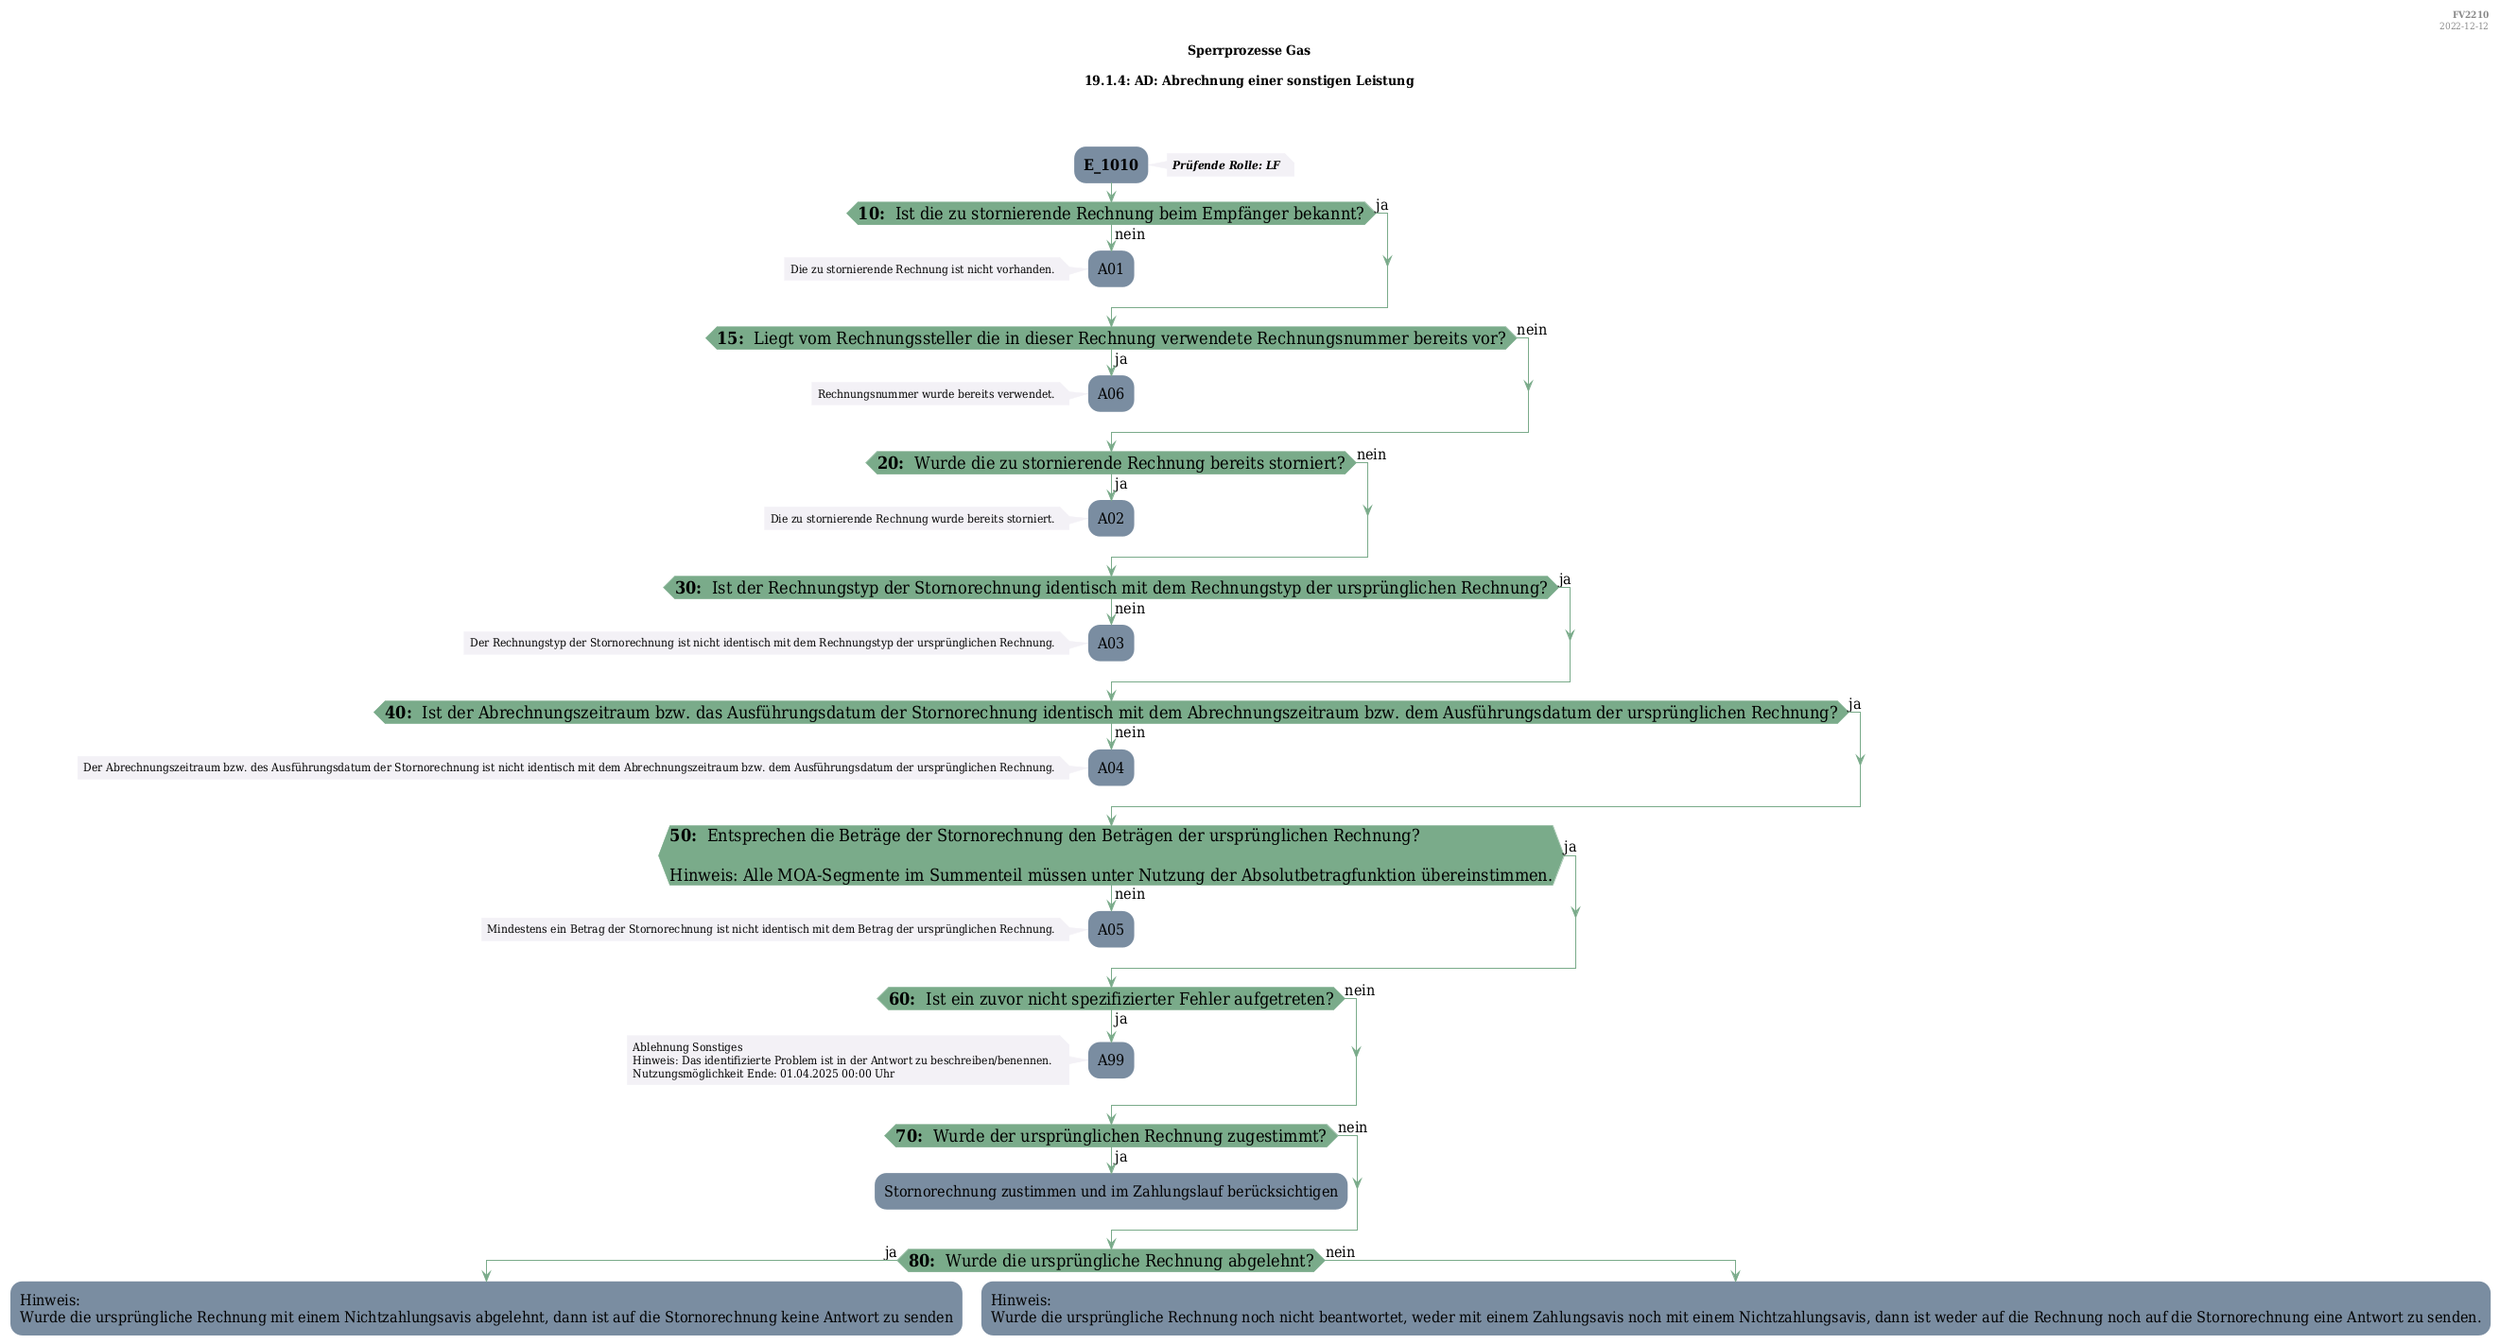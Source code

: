 @startuml
skinparam Shadowing false
skinparam NoteBorderColor #f3f1f6
skinparam NoteBackgroundColor #f3f1f6
skinparam NoteFontSize 12
skinparam ActivityBorderColor none
skinparam ActivityBackgroundColor #7a8da1
skinparam ActivityFontSize 16
skinparam ArrowColor #7aab8a
skinparam ArrowFontSize 16
skinparam ActivityDiamondBackgroundColor #7aab8a
skinparam ActivityDiamondBorderColor #7aab8a
skinparam ActivityDiamondFontSize 18
skinparam defaultFontName DejaVu Serif Condensed
skinparam ActivityEndColor #669580

header
<b>FV2210
2022-12-12
endheader

title
Sperrprozesse Gas

19.1.4: AD: Abrechnung einer sonstigen Leistung



end title
:<b>E_1010</b>;
note right
<b><i>Prüfende Rolle: LF
end note

if (<b>10: </b> Ist die zu stornierende Rechnung beim Empfänger bekannt?) then (ja)
else (nein)
    :A01;
    note left
        Die zu stornierende Rechnung ist nicht vorhanden.
    endnote
    kill;
endif
if (<b>15: </b> Liegt vom Rechnungssteller die in dieser Rechnung verwendete Rechnungsnummer bereits vor?) then (ja)
    :A06;
    note left
        Rechnungsnummer wurde bereits verwendet.
    endnote
    kill;
else (nein)
endif
if (<b>20: </b> Wurde die zu stornierende Rechnung bereits storniert?) then (ja)
    :A02;
    note left
        Die zu stornierende Rechnung wurde bereits storniert.
    endnote
    kill;
else (nein)
endif
if (<b>30: </b> Ist der Rechnungstyp der Stornorechnung identisch mit dem Rechnungstyp der ursprünglichen Rechnung?) then (ja)
else (nein)
    :A03;
    note left
        Der Rechnungstyp der Stornorechnung ist nicht identisch mit dem Rechnungstyp der ursprünglichen Rechnung.
    endnote
    kill;
endif
if (<b>40: </b> Ist der Abrechnungszeitraum bzw. das Ausführungsdatum der Stornorechnung identisch mit dem Abrechnungszeitraum bzw. dem Ausführungsdatum der ursprünglichen Rechnung?) then (ja)
else (nein)
    :A04;
    note left
        Der Abrechnungszeitraum bzw. des Ausführungsdatum der Stornorechnung ist nicht identisch mit dem Abrechnungszeitraum bzw. dem Ausführungsdatum der ursprünglichen Rechnung.
    endnote
    kill;
endif
if (<b>50: </b> Entsprechen die Beträge der Stornorechnung den Beträgen der ursprünglichen Rechnung?

Hinweis: Alle MOA-Segmente im Summenteil müssen unter Nutzung der Absolutbetragfunktion übereinstimmen.) then (ja)
else (nein)
    :A05;
    note left
        Mindestens ein Betrag der Stornorechnung ist nicht identisch mit dem Betrag der ursprünglichen Rechnung.
    endnote
    kill;
endif
if (<b>60: </b> Ist ein zuvor nicht spezifizierter Fehler aufgetreten?) then (ja)
    :A99;
    note left
        Ablehnung Sonstiges
        Hinweis: Das identifizierte Problem ist in der Antwort zu beschreiben/benennen. 
        Nutzungsmöglichkeit Ende: 01.04.2025 00:00 Uhr
    endnote
    kill;
else (nein)
endif
if (<b>70: </b> Wurde der ursprünglichen Rechnung zugestimmt?) then (ja)
    :Stornorechnung zustimmen und im Zahlungslauf berücksichtigen;
    kill;
else (nein)
endif
if (<b>80: </b> Wurde die ursprüngliche Rechnung abgelehnt?) then (ja)
    :Hinweis: 
Wurde die ursprüngliche Rechnung mit einem Nichtzahlungsavis abgelehnt, dann ist auf die Stornorechnung keine Antwort zu senden;
    kill;
else (nein)
    :Hinweis: 
Wurde die ursprüngliche Rechnung noch nicht beantwortet, weder mit einem Zahlungsavis noch mit einem Nichtzahlungsavis, dann ist weder auf die Rechnung noch auf die Stornorechnung eine Antwort zu senden.;
    kill;
endif

@enduml
